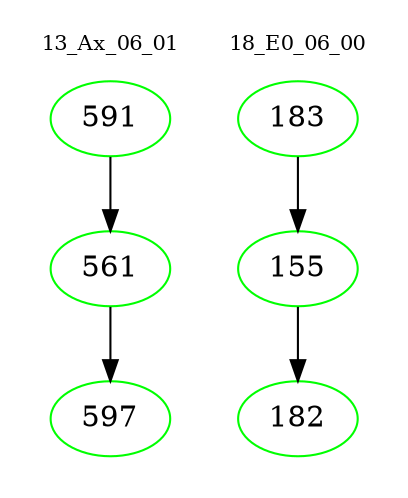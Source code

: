 digraph{
subgraph cluster_0 {
color = white
label = "13_Ax_06_01";
fontsize=10;
T0_591 [label="591", color="green"]
T0_591 -> T0_561 [color="black"]
T0_561 [label="561", color="green"]
T0_561 -> T0_597 [color="black"]
T0_597 [label="597", color="green"]
}
subgraph cluster_1 {
color = white
label = "18_E0_06_00";
fontsize=10;
T1_183 [label="183", color="green"]
T1_183 -> T1_155 [color="black"]
T1_155 [label="155", color="green"]
T1_155 -> T1_182 [color="black"]
T1_182 [label="182", color="green"]
}
}
